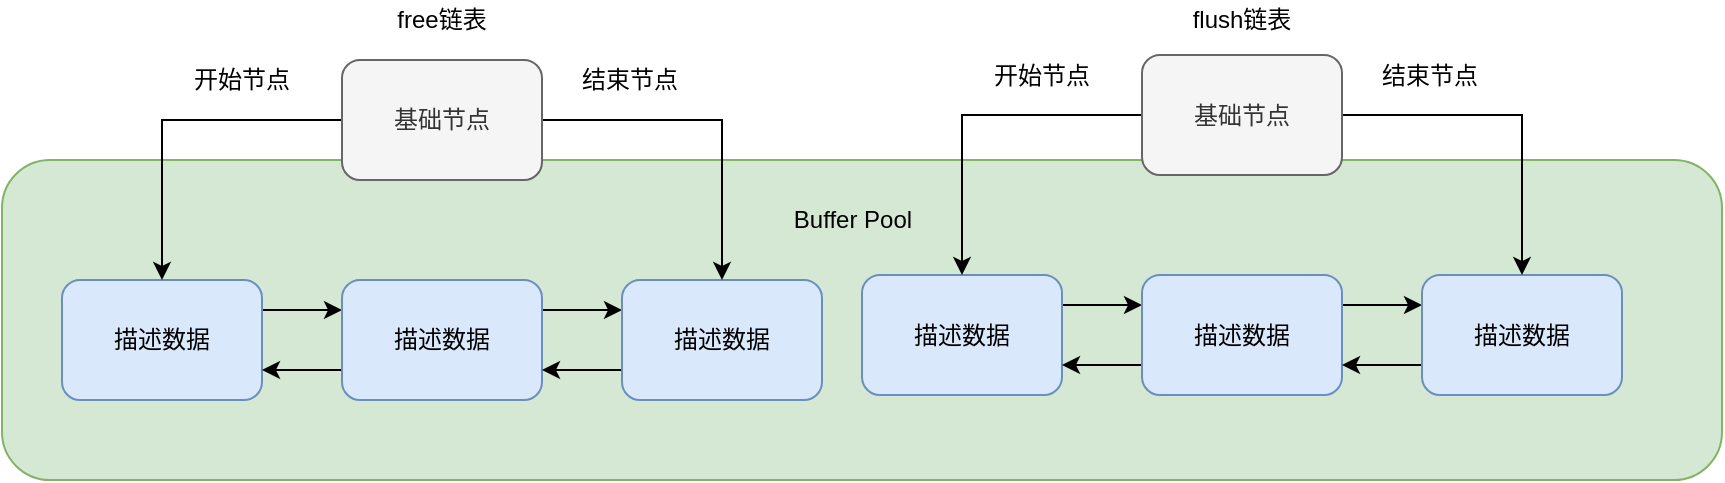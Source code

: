 <mxfile version="14.7.6" type="github">
  <diagram id="uYfKUoXyZ9rEXTvJIFga" name="Page-1">
    <mxGraphModel dx="1773" dy="539" grid="1" gridSize="10" guides="1" tooltips="1" connect="1" arrows="1" fold="1" page="1" pageScale="1" pageWidth="827" pageHeight="1169" math="0" shadow="0">
      <root>
        <mxCell id="0" />
        <mxCell id="1" parent="0" />
        <mxCell id="MhhA_x5xzs-FYC7zyUvU-30" value="" style="rounded=1;whiteSpace=wrap;html=1;fillColor=#d5e8d4;strokeColor=#82b366;" vertex="1" parent="1">
          <mxGeometry x="-160" y="440" width="860" height="160" as="geometry" />
        </mxCell>
        <mxCell id="MhhA_x5xzs-FYC7zyUvU-4" style="edgeStyle=orthogonalEdgeStyle;rounded=0;orthogonalLoop=1;jettySize=auto;html=1;exitX=1;exitY=0.25;exitDx=0;exitDy=0;entryX=0;entryY=0.25;entryDx=0;entryDy=0;" edge="1" parent="1" source="MhhA_x5xzs-FYC7zyUvU-1" target="MhhA_x5xzs-FYC7zyUvU-2">
          <mxGeometry relative="1" as="geometry" />
        </mxCell>
        <mxCell id="MhhA_x5xzs-FYC7zyUvU-1" value="描述数据" style="rounded=1;whiteSpace=wrap;html=1;fillColor=#dae8fc;strokeColor=#6c8ebf;" vertex="1" parent="1">
          <mxGeometry x="-130" y="500" width="100" height="60" as="geometry" />
        </mxCell>
        <mxCell id="MhhA_x5xzs-FYC7zyUvU-5" style="edgeStyle=orthogonalEdgeStyle;rounded=0;orthogonalLoop=1;jettySize=auto;html=1;exitX=1;exitY=0.25;exitDx=0;exitDy=0;entryX=0;entryY=0.25;entryDx=0;entryDy=0;" edge="1" parent="1" source="MhhA_x5xzs-FYC7zyUvU-2" target="MhhA_x5xzs-FYC7zyUvU-3">
          <mxGeometry relative="1" as="geometry" />
        </mxCell>
        <mxCell id="MhhA_x5xzs-FYC7zyUvU-7" style="edgeStyle=orthogonalEdgeStyle;rounded=0;orthogonalLoop=1;jettySize=auto;html=1;exitX=0;exitY=0.75;exitDx=0;exitDy=0;entryX=1;entryY=0.75;entryDx=0;entryDy=0;" edge="1" parent="1" source="MhhA_x5xzs-FYC7zyUvU-2" target="MhhA_x5xzs-FYC7zyUvU-1">
          <mxGeometry relative="1" as="geometry" />
        </mxCell>
        <mxCell id="MhhA_x5xzs-FYC7zyUvU-2" value="描述数据" style="rounded=1;whiteSpace=wrap;html=1;fillColor=#dae8fc;strokeColor=#6c8ebf;" vertex="1" parent="1">
          <mxGeometry x="10" y="500" width="100" height="60" as="geometry" />
        </mxCell>
        <mxCell id="MhhA_x5xzs-FYC7zyUvU-6" style="edgeStyle=orthogonalEdgeStyle;rounded=0;orthogonalLoop=1;jettySize=auto;html=1;exitX=0;exitY=0.75;exitDx=0;exitDy=0;entryX=1;entryY=0.75;entryDx=0;entryDy=0;" edge="1" parent="1" source="MhhA_x5xzs-FYC7zyUvU-3" target="MhhA_x5xzs-FYC7zyUvU-2">
          <mxGeometry relative="1" as="geometry" />
        </mxCell>
        <mxCell id="MhhA_x5xzs-FYC7zyUvU-3" value="描述数据" style="rounded=1;whiteSpace=wrap;html=1;fillColor=#dae8fc;strokeColor=#6c8ebf;" vertex="1" parent="1">
          <mxGeometry x="150" y="500" width="100" height="60" as="geometry" />
        </mxCell>
        <mxCell id="MhhA_x5xzs-FYC7zyUvU-9" style="edgeStyle=orthogonalEdgeStyle;rounded=0;orthogonalLoop=1;jettySize=auto;html=1;exitX=0;exitY=0.5;exitDx=0;exitDy=0;entryX=0.5;entryY=0;entryDx=0;entryDy=0;" edge="1" parent="1" source="MhhA_x5xzs-FYC7zyUvU-8" target="MhhA_x5xzs-FYC7zyUvU-1">
          <mxGeometry relative="1" as="geometry" />
        </mxCell>
        <mxCell id="MhhA_x5xzs-FYC7zyUvU-10" style="edgeStyle=orthogonalEdgeStyle;rounded=0;orthogonalLoop=1;jettySize=auto;html=1;exitX=1;exitY=0.5;exitDx=0;exitDy=0;entryX=0.5;entryY=0;entryDx=0;entryDy=0;" edge="1" parent="1" source="MhhA_x5xzs-FYC7zyUvU-8" target="MhhA_x5xzs-FYC7zyUvU-3">
          <mxGeometry relative="1" as="geometry" />
        </mxCell>
        <mxCell id="MhhA_x5xzs-FYC7zyUvU-8" value="基础节点" style="rounded=1;whiteSpace=wrap;html=1;fillColor=#f5f5f5;strokeColor=#666666;fontColor=#333333;" vertex="1" parent="1">
          <mxGeometry x="10" y="390" width="100" height="60" as="geometry" />
        </mxCell>
        <mxCell id="MhhA_x5xzs-FYC7zyUvU-12" value="开始节点" style="text;html=1;strokeColor=none;fillColor=none;align=center;verticalAlign=middle;whiteSpace=wrap;rounded=0;" vertex="1" parent="1">
          <mxGeometry x="-70" y="390" width="60" height="20" as="geometry" />
        </mxCell>
        <mxCell id="MhhA_x5xzs-FYC7zyUvU-13" value="结束节点" style="text;html=1;strokeColor=none;fillColor=none;align=center;verticalAlign=middle;whiteSpace=wrap;rounded=0;" vertex="1" parent="1">
          <mxGeometry x="124" y="390" width="60" height="20" as="geometry" />
        </mxCell>
        <mxCell id="MhhA_x5xzs-FYC7zyUvU-14" value="flush链表" style="text;html=1;strokeColor=none;fillColor=none;align=center;verticalAlign=middle;whiteSpace=wrap;rounded=0;" vertex="1" parent="1">
          <mxGeometry x="425" y="360" width="70" height="20" as="geometry" />
        </mxCell>
        <mxCell id="MhhA_x5xzs-FYC7zyUvU-15" style="edgeStyle=orthogonalEdgeStyle;rounded=0;orthogonalLoop=1;jettySize=auto;html=1;exitX=1;exitY=0.25;exitDx=0;exitDy=0;entryX=0;entryY=0.25;entryDx=0;entryDy=0;" edge="1" parent="1" source="MhhA_x5xzs-FYC7zyUvU-16" target="MhhA_x5xzs-FYC7zyUvU-19">
          <mxGeometry relative="1" as="geometry" />
        </mxCell>
        <mxCell id="MhhA_x5xzs-FYC7zyUvU-16" value="描述数据" style="rounded=1;whiteSpace=wrap;html=1;fillColor=#dae8fc;strokeColor=#6c8ebf;" vertex="1" parent="1">
          <mxGeometry x="270" y="497.5" width="100" height="60" as="geometry" />
        </mxCell>
        <mxCell id="MhhA_x5xzs-FYC7zyUvU-17" style="edgeStyle=orthogonalEdgeStyle;rounded=0;orthogonalLoop=1;jettySize=auto;html=1;exitX=1;exitY=0.25;exitDx=0;exitDy=0;entryX=0;entryY=0.25;entryDx=0;entryDy=0;" edge="1" parent="1" source="MhhA_x5xzs-FYC7zyUvU-19" target="MhhA_x5xzs-FYC7zyUvU-21">
          <mxGeometry relative="1" as="geometry" />
        </mxCell>
        <mxCell id="MhhA_x5xzs-FYC7zyUvU-18" style="edgeStyle=orthogonalEdgeStyle;rounded=0;orthogonalLoop=1;jettySize=auto;html=1;exitX=0;exitY=0.75;exitDx=0;exitDy=0;entryX=1;entryY=0.75;entryDx=0;entryDy=0;" edge="1" parent="1" source="MhhA_x5xzs-FYC7zyUvU-19" target="MhhA_x5xzs-FYC7zyUvU-16">
          <mxGeometry relative="1" as="geometry" />
        </mxCell>
        <mxCell id="MhhA_x5xzs-FYC7zyUvU-19" value="描述数据" style="rounded=1;whiteSpace=wrap;html=1;fillColor=#dae8fc;strokeColor=#6c8ebf;" vertex="1" parent="1">
          <mxGeometry x="410" y="497.5" width="100" height="60" as="geometry" />
        </mxCell>
        <mxCell id="MhhA_x5xzs-FYC7zyUvU-20" style="edgeStyle=orthogonalEdgeStyle;rounded=0;orthogonalLoop=1;jettySize=auto;html=1;exitX=0;exitY=0.75;exitDx=0;exitDy=0;entryX=1;entryY=0.75;entryDx=0;entryDy=0;" edge="1" parent="1" source="MhhA_x5xzs-FYC7zyUvU-21" target="MhhA_x5xzs-FYC7zyUvU-19">
          <mxGeometry relative="1" as="geometry" />
        </mxCell>
        <mxCell id="MhhA_x5xzs-FYC7zyUvU-21" value="描述数据" style="rounded=1;whiteSpace=wrap;html=1;fillColor=#dae8fc;strokeColor=#6c8ebf;" vertex="1" parent="1">
          <mxGeometry x="550" y="497.5" width="100" height="60" as="geometry" />
        </mxCell>
        <mxCell id="MhhA_x5xzs-FYC7zyUvU-22" style="edgeStyle=orthogonalEdgeStyle;rounded=0;orthogonalLoop=1;jettySize=auto;html=1;exitX=0;exitY=0.5;exitDx=0;exitDy=0;entryX=0.5;entryY=0;entryDx=0;entryDy=0;" edge="1" parent="1" source="MhhA_x5xzs-FYC7zyUvU-24" target="MhhA_x5xzs-FYC7zyUvU-16">
          <mxGeometry relative="1" as="geometry" />
        </mxCell>
        <mxCell id="MhhA_x5xzs-FYC7zyUvU-23" style="edgeStyle=orthogonalEdgeStyle;rounded=0;orthogonalLoop=1;jettySize=auto;html=1;exitX=1;exitY=0.5;exitDx=0;exitDy=0;entryX=0.5;entryY=0;entryDx=0;entryDy=0;" edge="1" parent="1" source="MhhA_x5xzs-FYC7zyUvU-24" target="MhhA_x5xzs-FYC7zyUvU-21">
          <mxGeometry relative="1" as="geometry" />
        </mxCell>
        <mxCell id="MhhA_x5xzs-FYC7zyUvU-24" value="基础节点" style="rounded=1;whiteSpace=wrap;html=1;fillColor=#f5f5f5;strokeColor=#666666;fontColor=#333333;" vertex="1" parent="1">
          <mxGeometry x="410" y="387.5" width="100" height="60" as="geometry" />
        </mxCell>
        <mxCell id="MhhA_x5xzs-FYC7zyUvU-25" value="开始节点" style="text;html=1;strokeColor=none;fillColor=none;align=center;verticalAlign=middle;whiteSpace=wrap;rounded=0;" vertex="1" parent="1">
          <mxGeometry x="330" y="387.5" width="60" height="20" as="geometry" />
        </mxCell>
        <mxCell id="MhhA_x5xzs-FYC7zyUvU-26" value="结束节点" style="text;html=1;strokeColor=none;fillColor=none;align=center;verticalAlign=middle;whiteSpace=wrap;rounded=0;" vertex="1" parent="1">
          <mxGeometry x="524" y="387.5" width="60" height="20" as="geometry" />
        </mxCell>
        <mxCell id="MhhA_x5xzs-FYC7zyUvU-27" value="free链表" style="text;html=1;strokeColor=none;fillColor=none;align=center;verticalAlign=middle;whiteSpace=wrap;rounded=0;" vertex="1" parent="1">
          <mxGeometry x="25" y="360" width="70" height="20" as="geometry" />
        </mxCell>
        <mxCell id="MhhA_x5xzs-FYC7zyUvU-31" value="Buffer Pool" style="text;html=1;strokeColor=none;fillColor=none;align=center;verticalAlign=middle;whiteSpace=wrap;rounded=0;" vertex="1" parent="1">
          <mxGeometry x="217.5" y="460" width="95" height="20" as="geometry" />
        </mxCell>
      </root>
    </mxGraphModel>
  </diagram>
</mxfile>
